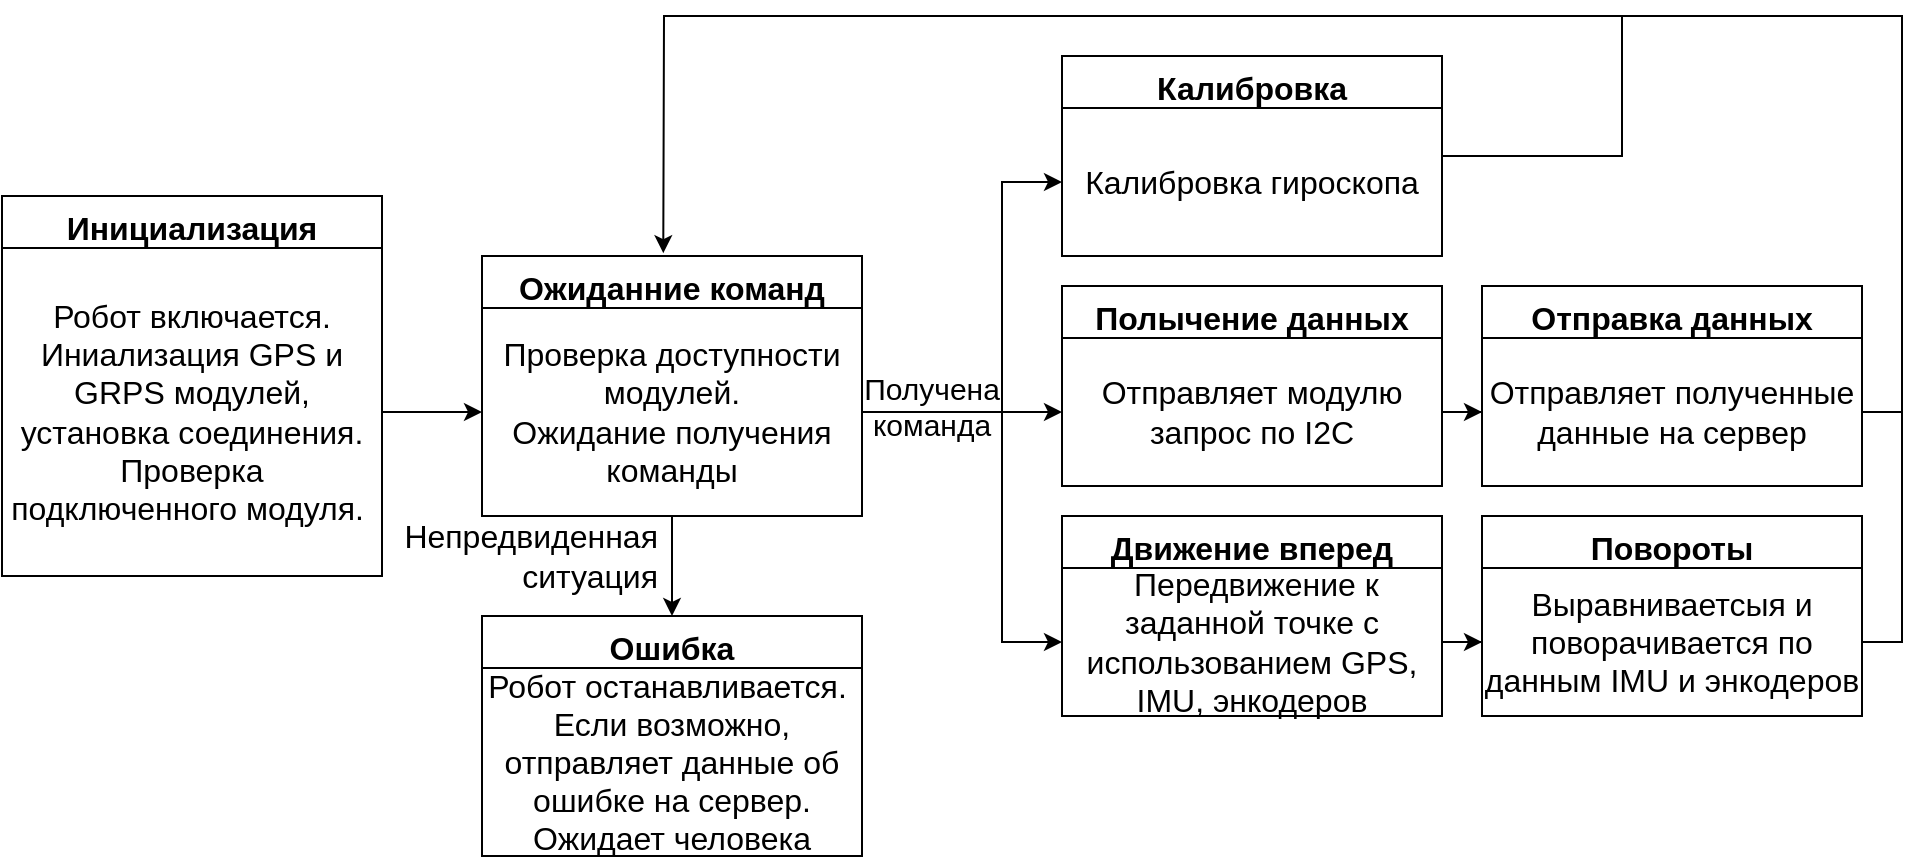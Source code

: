 <mxfile version="26.1.1">
  <diagram id="C5RBs43oDa-KdzZeNtuy" name="Page-1">
    <mxGraphModel dx="1408" dy="392" grid="1" gridSize="10" guides="1" tooltips="1" connect="1" arrows="1" fold="1" page="1" pageScale="1" pageWidth="827" pageHeight="1169" math="0" shadow="0">
      <root>
        <mxCell id="WIyWlLk6GJQsqaUBKTNV-0" />
        <mxCell id="WIyWlLk6GJQsqaUBKTNV-1" parent="WIyWlLk6GJQsqaUBKTNV-0" />
        <mxCell id="zkfFHV4jXpPFQw0GAbJ--6" value="&lt;b&gt;&lt;font&gt;Инициализация&lt;/font&gt;&lt;/b&gt;" style="swimlane;fontStyle=0;align=center;verticalAlign=top;childLayout=stackLayout;horizontal=1;startSize=26;horizontalStack=0;resizeParent=1;resizeLast=0;collapsible=1;marginBottom=0;rounded=0;shadow=0;strokeWidth=1;whiteSpace=wrap;html=1;fontSize=16;" parent="WIyWlLk6GJQsqaUBKTNV-1" vertex="1">
          <mxGeometry x="-80" y="330" width="190" height="190" as="geometry">
            <mxRectangle x="90" y="450" width="160" height="26" as="alternateBounds" />
          </mxGeometry>
        </mxCell>
        <mxCell id="lluz-K4Evu7ccjWHsJJB-2" value="Робот включается.&lt;div&gt;Иниализация GPS и GRPS модулей, установка соединения. Проверка подключенного модуля.&amp;nbsp;&lt;/div&gt;" style="text;align=center;verticalAlign=middle;rounded=0;textDirection=ltr;horizontal=1;fontSize=16;html=1;whiteSpace=wrap;" parent="zkfFHV4jXpPFQw0GAbJ--6" vertex="1">
          <mxGeometry y="26" width="190" height="164" as="geometry" />
        </mxCell>
        <mxCell id="lluz-K4Evu7ccjWHsJJB-3" value="&lt;b&gt;&lt;font&gt;Ожиданние команд&lt;/font&gt;&lt;/b&gt;" style="swimlane;fontStyle=0;align=center;verticalAlign=top;childLayout=stackLayout;horizontal=1;startSize=26;horizontalStack=0;resizeParent=1;resizeLast=0;collapsible=1;marginBottom=0;rounded=0;shadow=0;strokeWidth=1;whiteSpace=wrap;html=1;fontSize=16;" parent="WIyWlLk6GJQsqaUBKTNV-1" vertex="1">
          <mxGeometry x="160" y="360" width="190" height="130" as="geometry">
            <mxRectangle x="90" y="450" width="160" height="26" as="alternateBounds" />
          </mxGeometry>
        </mxCell>
        <mxCell id="lluz-K4Evu7ccjWHsJJB-4" value="Проверка доступности модулей.&lt;div&gt;Ожидание получения команды&lt;/div&gt;" style="text;align=center;verticalAlign=middle;rounded=0;textDirection=ltr;horizontal=1;fontSize=16;html=1;whiteSpace=wrap;" parent="lluz-K4Evu7ccjWHsJJB-3" vertex="1">
          <mxGeometry y="26" width="190" height="104" as="geometry" />
        </mxCell>
        <mxCell id="lluz-K4Evu7ccjWHsJJB-7" value="&lt;b&gt;&lt;font&gt;Полычение данных&lt;/font&gt;&lt;/b&gt;" style="swimlane;fontStyle=0;align=center;verticalAlign=top;childLayout=stackLayout;horizontal=1;startSize=26;horizontalStack=0;resizeParent=1;resizeLast=0;collapsible=1;marginBottom=0;rounded=0;shadow=0;strokeWidth=1;whiteSpace=wrap;html=1;fontSize=16;" parent="WIyWlLk6GJQsqaUBKTNV-1" vertex="1">
          <mxGeometry x="450" y="375" width="190" height="100" as="geometry">
            <mxRectangle x="90" y="450" width="160" height="26" as="alternateBounds" />
          </mxGeometry>
        </mxCell>
        <mxCell id="lluz-K4Evu7ccjWHsJJB-8" value="Отправляет модулю запрос по I2C" style="text;align=center;verticalAlign=middle;rounded=0;textDirection=ltr;horizontal=1;fontSize=16;html=1;whiteSpace=wrap;" parent="lluz-K4Evu7ccjWHsJJB-7" vertex="1">
          <mxGeometry y="26" width="190" height="74" as="geometry" />
        </mxCell>
        <mxCell id="lluz-K4Evu7ccjWHsJJB-10" value="&lt;b&gt;&lt;font&gt;Ошибка&lt;/font&gt;&lt;/b&gt;" style="swimlane;fontStyle=0;align=center;verticalAlign=top;childLayout=stackLayout;horizontal=1;startSize=26;horizontalStack=0;resizeParent=1;resizeLast=0;collapsible=1;marginBottom=0;rounded=0;shadow=0;strokeWidth=1;whiteSpace=wrap;html=1;fontSize=16;" parent="WIyWlLk6GJQsqaUBKTNV-1" vertex="1">
          <mxGeometry x="160" y="540" width="190" height="120" as="geometry">
            <mxRectangle x="90" y="450" width="160" height="26" as="alternateBounds" />
          </mxGeometry>
        </mxCell>
        <mxCell id="lluz-K4Evu7ccjWHsJJB-11" value="Робот останавливается.&amp;nbsp;&lt;div&gt;Если возможно, отправляет данные об ошибке на сервер.&lt;/div&gt;&lt;div&gt;Ожидает человека&lt;/div&gt;" style="text;align=center;verticalAlign=middle;rounded=0;textDirection=ltr;horizontal=1;fontSize=16;html=1;whiteSpace=wrap;" parent="lluz-K4Evu7ccjWHsJJB-10" vertex="1">
          <mxGeometry y="26" width="190" height="94" as="geometry" />
        </mxCell>
        <mxCell id="lluz-K4Evu7ccjWHsJJB-12" value="&lt;b&gt;&lt;font&gt;Калибровка&lt;/font&gt;&lt;/b&gt;" style="swimlane;fontStyle=0;align=center;verticalAlign=top;childLayout=stackLayout;horizontal=1;startSize=26;horizontalStack=0;resizeParent=1;resizeLast=0;collapsible=1;marginBottom=0;rounded=0;shadow=0;strokeWidth=1;whiteSpace=wrap;html=1;fontSize=16;" parent="WIyWlLk6GJQsqaUBKTNV-1" vertex="1">
          <mxGeometry x="450" y="260" width="190" height="100" as="geometry">
            <mxRectangle x="90" y="450" width="160" height="26" as="alternateBounds" />
          </mxGeometry>
        </mxCell>
        <mxCell id="lluz-K4Evu7ccjWHsJJB-13" value="Калибровка гироскопа" style="text;align=center;verticalAlign=middle;rounded=0;textDirection=ltr;horizontal=1;fontSize=16;html=1;whiteSpace=wrap;" parent="lluz-K4Evu7ccjWHsJJB-12" vertex="1">
          <mxGeometry y="26" width="190" height="74" as="geometry" />
        </mxCell>
        <mxCell id="lluz-K4Evu7ccjWHsJJB-19" style="edgeStyle=orthogonalEdgeStyle;rounded=0;orthogonalLoop=1;jettySize=auto;html=1;entryX=0;entryY=0.5;entryDx=0;entryDy=0;fontSize=16;" parent="WIyWlLk6GJQsqaUBKTNV-1" source="lluz-K4Evu7ccjWHsJJB-2" target="lluz-K4Evu7ccjWHsJJB-4" edge="1">
          <mxGeometry relative="1" as="geometry" />
        </mxCell>
        <mxCell id="lluz-K4Evu7ccjWHsJJB-24" style="edgeStyle=orthogonalEdgeStyle;rounded=0;orthogonalLoop=1;jettySize=auto;html=1;entryX=0;entryY=0.5;entryDx=0;entryDy=0;fontSize=16;" parent="WIyWlLk6GJQsqaUBKTNV-1" source="lluz-K4Evu7ccjWHsJJB-4" target="lluz-K4Evu7ccjWHsJJB-13" edge="1">
          <mxGeometry relative="1" as="geometry">
            <mxPoint x="400" y="290" as="targetPoint" />
            <Array as="points">
              <mxPoint x="420" y="438" />
              <mxPoint x="420" y="323" />
            </Array>
          </mxGeometry>
        </mxCell>
        <mxCell id="lluz-K4Evu7ccjWHsJJB-25" style="edgeStyle=orthogonalEdgeStyle;rounded=0;orthogonalLoop=1;jettySize=auto;html=1;entryX=0;entryY=0.5;entryDx=0;entryDy=0;fontSize=16;" parent="WIyWlLk6GJQsqaUBKTNV-1" source="lluz-K4Evu7ccjWHsJJB-4" target="lluz-K4Evu7ccjWHsJJB-8" edge="1">
          <mxGeometry relative="1" as="geometry" />
        </mxCell>
        <mxCell id="lluz-K4Evu7ccjWHsJJB-27" value="Получена команда" style="text;html=1;align=center;verticalAlign=middle;whiteSpace=wrap;rounded=0;fontSize=15;" parent="WIyWlLk6GJQsqaUBKTNV-1" vertex="1">
          <mxGeometry x="350" y="420" width="70" height="30" as="geometry" />
        </mxCell>
        <mxCell id="lluz-K4Evu7ccjWHsJJB-31" value="" style="endArrow=classic;html=1;rounded=0;entryX=0.477;entryY=-0.011;entryDx=0;entryDy=0;entryPerimeter=0;fontSize=16;exitX=1;exitY=0.5;exitDx=0;exitDy=0;" parent="WIyWlLk6GJQsqaUBKTNV-1" source="lluz-K4Evu7ccjWHsJJB-12" target="lluz-K4Evu7ccjWHsJJB-3" edge="1">
          <mxGeometry width="50" height="50" relative="1" as="geometry">
            <mxPoint x="670" y="280" as="sourcePoint" />
            <mxPoint x="480" y="160" as="targetPoint" />
            <Array as="points">
              <mxPoint x="730" y="310" />
              <mxPoint x="730" y="240" />
              <mxPoint x="500" y="240" />
              <mxPoint x="251" y="240" />
            </Array>
          </mxGeometry>
        </mxCell>
        <mxCell id="lluz-K4Evu7ccjWHsJJB-38" style="edgeStyle=orthogonalEdgeStyle;rounded=0;orthogonalLoop=1;jettySize=auto;html=1;entryX=0.5;entryY=0;entryDx=0;entryDy=0;fontSize=16;" parent="WIyWlLk6GJQsqaUBKTNV-1" source="lluz-K4Evu7ccjWHsJJB-4" target="lluz-K4Evu7ccjWHsJJB-10" edge="1">
          <mxGeometry relative="1" as="geometry" />
        </mxCell>
        <mxCell id="lluz-K4Evu7ccjWHsJJB-44" value="&lt;b&gt;&lt;font&gt;Движение вперед&lt;/font&gt;&lt;/b&gt;" style="swimlane;fontStyle=0;align=center;verticalAlign=top;childLayout=stackLayout;horizontal=1;startSize=26;horizontalStack=0;resizeParent=1;resizeLast=0;collapsible=1;marginBottom=0;rounded=0;shadow=0;strokeWidth=1;whiteSpace=wrap;html=1;fontSize=16;" parent="WIyWlLk6GJQsqaUBKTNV-1" vertex="1">
          <mxGeometry x="450" y="490" width="190" height="100" as="geometry">
            <mxRectangle x="90" y="450" width="160" height="26" as="alternateBounds" />
          </mxGeometry>
        </mxCell>
        <mxCell id="lluz-K4Evu7ccjWHsJJB-45" value="&amp;nbsp;Передвижение к заданной точке с использованием GPS, IMU, энкодеров" style="text;align=center;verticalAlign=middle;rounded=0;textDirection=ltr;horizontal=1;fontSize=16;html=1;whiteSpace=wrap;" parent="lluz-K4Evu7ccjWHsJJB-44" vertex="1">
          <mxGeometry y="26" width="190" height="74" as="geometry" />
        </mxCell>
        <mxCell id="lluz-K4Evu7ccjWHsJJB-46" value="&lt;b&gt;&lt;font&gt;Повороты&lt;/font&gt;&lt;/b&gt;" style="swimlane;fontStyle=0;align=center;verticalAlign=top;childLayout=stackLayout;horizontal=1;startSize=26;horizontalStack=0;resizeParent=1;resizeLast=0;collapsible=1;marginBottom=0;rounded=0;shadow=0;strokeWidth=1;whiteSpace=wrap;html=1;fontSize=16;" parent="WIyWlLk6GJQsqaUBKTNV-1" vertex="1">
          <mxGeometry x="660" y="490" width="190" height="100" as="geometry">
            <mxRectangle x="90" y="450" width="160" height="26" as="alternateBounds" />
          </mxGeometry>
        </mxCell>
        <mxCell id="lluz-K4Evu7ccjWHsJJB-47" value="Выравниваетсыя и поворачивается по данным IMU и энкодеров" style="text;align=center;verticalAlign=middle;rounded=0;textDirection=ltr;horizontal=1;fontSize=16;html=1;whiteSpace=wrap;" parent="lluz-K4Evu7ccjWHsJJB-46" vertex="1">
          <mxGeometry y="26" width="190" height="74" as="geometry" />
        </mxCell>
        <mxCell id="lluz-K4Evu7ccjWHsJJB-51" style="edgeStyle=orthogonalEdgeStyle;rounded=0;orthogonalLoop=1;jettySize=auto;html=1;fontSize=16;" parent="WIyWlLk6GJQsqaUBKTNV-1" source="lluz-K4Evu7ccjWHsJJB-45" target="lluz-K4Evu7ccjWHsJJB-47" edge="1">
          <mxGeometry relative="1" as="geometry" />
        </mxCell>
        <mxCell id="lluz-K4Evu7ccjWHsJJB-52" value="&lt;b&gt;&lt;font&gt;Отправка данных&lt;/font&gt;&lt;/b&gt;" style="swimlane;fontStyle=0;align=center;verticalAlign=top;childLayout=stackLayout;horizontal=1;startSize=26;horizontalStack=0;resizeParent=1;resizeLast=0;collapsible=1;marginBottom=0;rounded=0;shadow=0;strokeWidth=1;whiteSpace=wrap;html=1;fontSize=16;" parent="WIyWlLk6GJQsqaUBKTNV-1" vertex="1">
          <mxGeometry x="660" y="375" width="190" height="100" as="geometry">
            <mxRectangle x="90" y="450" width="160" height="26" as="alternateBounds" />
          </mxGeometry>
        </mxCell>
        <mxCell id="v1DWd8tfv562uI6PGH2X-3" style="edgeStyle=orthogonalEdgeStyle;rounded=0;orthogonalLoop=1;jettySize=auto;html=1;exitX=1;exitY=0.5;exitDx=0;exitDy=0;endArrow=none;startFill=0;" edge="1" parent="lluz-K4Evu7ccjWHsJJB-52" source="lluz-K4Evu7ccjWHsJJB-53">
          <mxGeometry relative="1" as="geometry">
            <mxPoint x="210" y="63" as="targetPoint" />
          </mxGeometry>
        </mxCell>
        <mxCell id="lluz-K4Evu7ccjWHsJJB-53" value="Отправляет полученные данные на сервер" style="text;align=center;verticalAlign=middle;rounded=0;textDirection=ltr;horizontal=1;fontSize=16;html=1;whiteSpace=wrap;" parent="lluz-K4Evu7ccjWHsJJB-52" vertex="1">
          <mxGeometry y="26" width="190" height="74" as="geometry" />
        </mxCell>
        <mxCell id="lluz-K4Evu7ccjWHsJJB-55" style="edgeStyle=orthogonalEdgeStyle;rounded=0;orthogonalLoop=1;jettySize=auto;html=1;entryX=0;entryY=0.5;entryDx=0;entryDy=0;fontSize=16;" parent="WIyWlLk6GJQsqaUBKTNV-1" source="lluz-K4Evu7ccjWHsJJB-8" target="lluz-K4Evu7ccjWHsJJB-53" edge="1">
          <mxGeometry relative="1" as="geometry" />
        </mxCell>
        <mxCell id="lluz-K4Evu7ccjWHsJJB-56" value="" style="endArrow=none;html=1;rounded=0;entryX=1;entryY=0.5;entryDx=0;entryDy=0;fontSize=16;" parent="WIyWlLk6GJQsqaUBKTNV-1" target="lluz-K4Evu7ccjWHsJJB-47" edge="1">
          <mxGeometry width="50" height="50" relative="1" as="geometry">
            <mxPoint x="730" y="240" as="sourcePoint" />
            <mxPoint x="739" y="450" as="targetPoint" />
            <Array as="points">
              <mxPoint x="870" y="240" />
              <mxPoint x="870" y="553" />
            </Array>
          </mxGeometry>
        </mxCell>
        <mxCell id="lluz-K4Evu7ccjWHsJJB-57" value="Непредвиденная ситуация" style="text;html=1;align=right;verticalAlign=middle;whiteSpace=wrap;rounded=0;fontSize=16;" parent="WIyWlLk6GJQsqaUBKTNV-1" vertex="1">
          <mxGeometry x="160" y="490" width="90" height="40" as="geometry" />
        </mxCell>
        <mxCell id="lluz-K4Evu7ccjWHsJJB-58" style="edgeStyle=orthogonalEdgeStyle;rounded=0;orthogonalLoop=1;jettySize=auto;html=1;entryX=0;entryY=0.5;entryDx=0;entryDy=0;" parent="WIyWlLk6GJQsqaUBKTNV-1" source="lluz-K4Evu7ccjWHsJJB-4" target="lluz-K4Evu7ccjWHsJJB-45" edge="1">
          <mxGeometry relative="1" as="geometry">
            <Array as="points">
              <mxPoint x="420" y="438" />
              <mxPoint x="420" y="553" />
            </Array>
          </mxGeometry>
        </mxCell>
      </root>
    </mxGraphModel>
  </diagram>
</mxfile>
